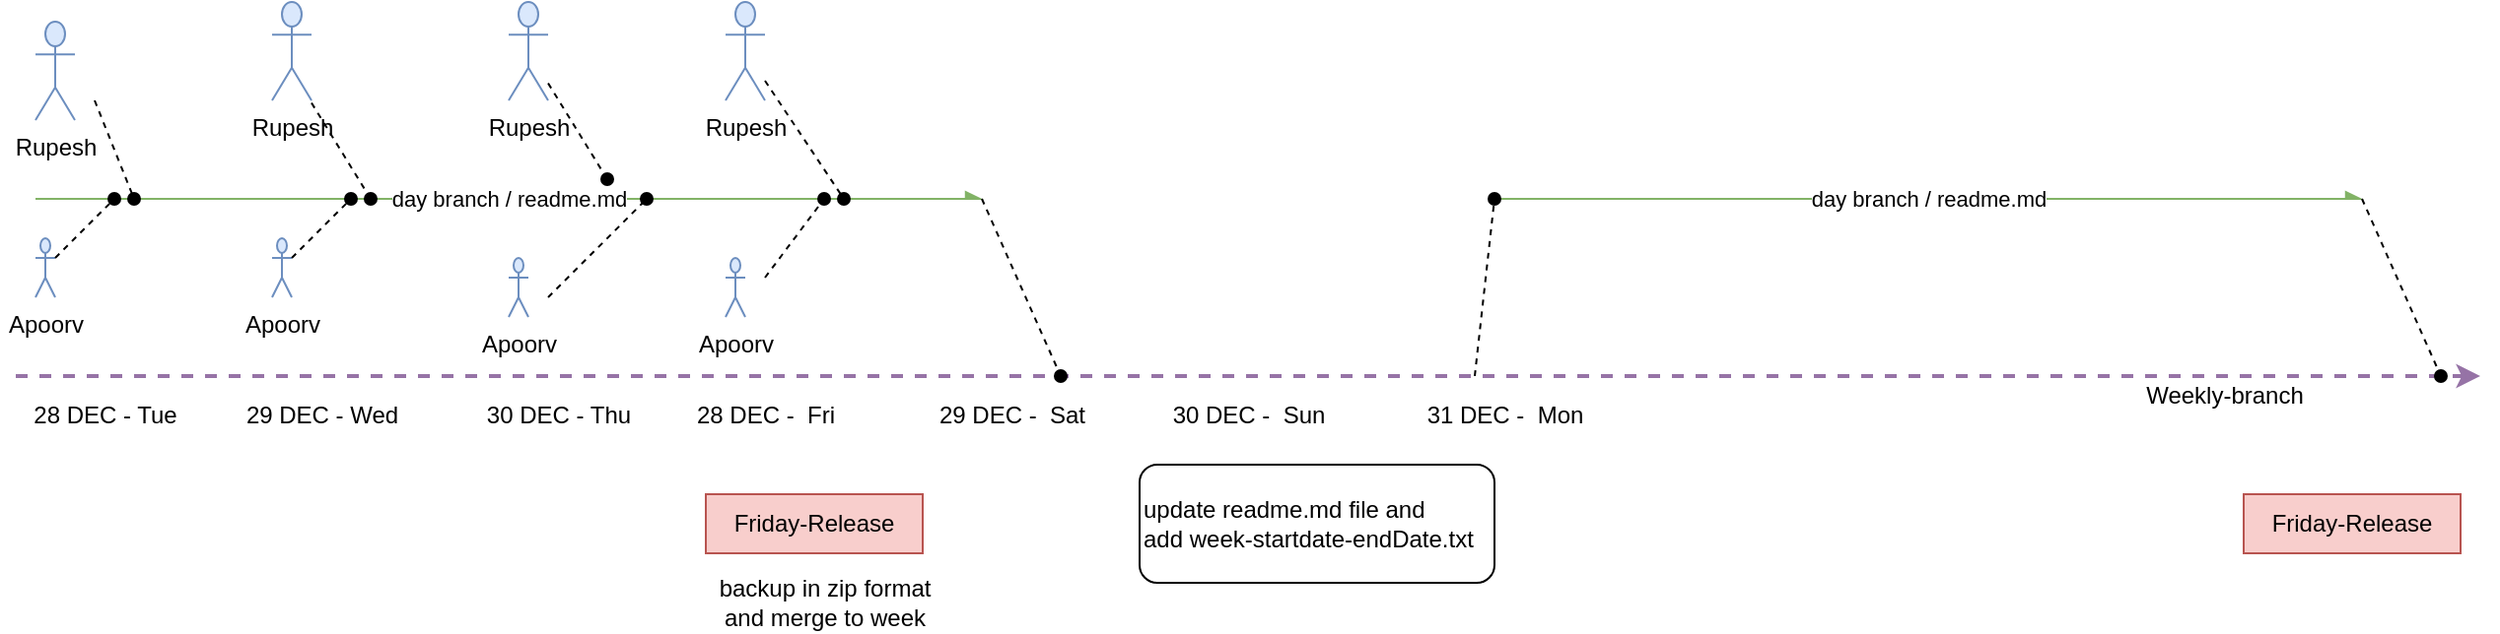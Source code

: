 <mxfile version="16.1.0" type="github">
  <diagram id="gKKqQDOsfMkNKCjAnSBX" name="Page-1">
    <mxGraphModel dx="873" dy="621" grid="1" gridSize="10" guides="1" tooltips="1" connect="1" arrows="1" fold="1" page="1" pageScale="1" pageWidth="1654" pageHeight="1169" math="0" shadow="0">
      <root>
        <mxCell id="0" />
        <mxCell id="1" parent="0" />
        <mxCell id="GYgSNzblk2XsmDlHRUZl-1" value="" style="endArrow=classic;html=1;rounded=0;dashed=1;fillColor=#e1d5e7;strokeColor=#9673a6;strokeWidth=2;" edge="1" parent="1">
          <mxGeometry width="50" height="50" relative="1" as="geometry">
            <mxPoint x="10" y="360" as="sourcePoint" />
            <mxPoint x="1260" y="360" as="targetPoint" />
          </mxGeometry>
        </mxCell>
        <mxCell id="GYgSNzblk2XsmDlHRUZl-2" value="28 DEC - Tue" style="text;html=1;align=center;verticalAlign=middle;resizable=0;points=[];autosize=1;strokeColor=none;fillColor=none;" vertex="1" parent="1">
          <mxGeometry x="10" y="370" width="90" height="20" as="geometry" />
        </mxCell>
        <mxCell id="GYgSNzblk2XsmDlHRUZl-5" value="29 DEC - Wed" style="text;html=1;align=center;verticalAlign=middle;resizable=0;points=[];autosize=1;strokeColor=none;fillColor=none;" vertex="1" parent="1">
          <mxGeometry x="120" y="370" width="90" height="20" as="geometry" />
        </mxCell>
        <mxCell id="GYgSNzblk2XsmDlHRUZl-6" value="30 DEC - Thu" style="text;html=1;align=center;verticalAlign=middle;resizable=0;points=[];autosize=1;strokeColor=none;fillColor=none;" vertex="1" parent="1">
          <mxGeometry x="240" y="370" width="90" height="20" as="geometry" />
        </mxCell>
        <mxCell id="GYgSNzblk2XsmDlHRUZl-7" value="28 DEC -&amp;nbsp; Fri" style="text;html=1;align=center;verticalAlign=middle;resizable=0;points=[];autosize=1;strokeColor=none;fillColor=none;" vertex="1" parent="1">
          <mxGeometry x="345" y="370" width="90" height="20" as="geometry" />
        </mxCell>
        <mxCell id="GYgSNzblk2XsmDlHRUZl-8" value="Friday-Release" style="whiteSpace=wrap;html=1;fillColor=#f8cecc;strokeColor=#b85450;" vertex="1" parent="1">
          <mxGeometry x="360" y="420" width="110" height="30" as="geometry" />
        </mxCell>
        <mxCell id="GYgSNzblk2XsmDlHRUZl-9" value="backup in zip format &lt;br&gt;and merge to week" style="text;html=1;align=center;verticalAlign=middle;resizable=0;points=[];autosize=1;strokeColor=none;fillColor=none;" vertex="1" parent="1">
          <mxGeometry x="360" y="460" width="120" height="30" as="geometry" />
        </mxCell>
        <mxCell id="GYgSNzblk2XsmDlHRUZl-10" value="day branch / readme.md" style="endArrow=async;html=1;rounded=0;fillColor=#d5e8d4;strokeColor=#82b366;endFill=1;" edge="1" parent="1">
          <mxGeometry width="50" height="50" relative="1" as="geometry">
            <mxPoint x="20" y="270" as="sourcePoint" />
            <mxPoint x="500" y="270" as="targetPoint" />
          </mxGeometry>
        </mxCell>
        <mxCell id="GYgSNzblk2XsmDlHRUZl-11" value="Rupesh" style="shape=umlActor;verticalLabelPosition=bottom;verticalAlign=top;html=1;outlineConnect=0;fillColor=#dae8fc;strokeColor=#6c8ebf;" vertex="1" parent="1">
          <mxGeometry x="20" y="180" width="20" height="50" as="geometry" />
        </mxCell>
        <mxCell id="GYgSNzblk2XsmDlHRUZl-12" value="Apoorv" style="shape=umlActor;verticalLabelPosition=bottom;verticalAlign=top;html=1;outlineConnect=0;fillColor=#dae8fc;strokeColor=#6c8ebf;" vertex="1" parent="1">
          <mxGeometry x="20" y="290" width="10" height="30" as="geometry" />
        </mxCell>
        <mxCell id="GYgSNzblk2XsmDlHRUZl-13" value="" style="endArrow=oval;html=1;rounded=0;dashed=1;endFill=1;" edge="1" parent="1">
          <mxGeometry width="50" height="50" relative="1" as="geometry">
            <mxPoint x="30" y="300" as="sourcePoint" />
            <mxPoint x="60" y="270" as="targetPoint" />
          </mxGeometry>
        </mxCell>
        <mxCell id="GYgSNzblk2XsmDlHRUZl-15" value="" style="endArrow=oval;html=1;rounded=0;dashed=1;endFill=1;" edge="1" parent="1">
          <mxGeometry width="50" height="50" relative="1" as="geometry">
            <mxPoint x="50" y="220" as="sourcePoint" />
            <mxPoint x="70" y="270" as="targetPoint" />
          </mxGeometry>
        </mxCell>
        <mxCell id="GYgSNzblk2XsmDlHRUZl-16" value="Rupesh" style="shape=umlActor;verticalLabelPosition=bottom;verticalAlign=top;html=1;outlineConnect=0;fillColor=#dae8fc;strokeColor=#6c8ebf;" vertex="1" parent="1">
          <mxGeometry x="140" y="170" width="20" height="50" as="geometry" />
        </mxCell>
        <mxCell id="GYgSNzblk2XsmDlHRUZl-17" value="Apoorv" style="shape=umlActor;verticalLabelPosition=bottom;verticalAlign=top;html=1;outlineConnect=0;fillColor=#dae8fc;strokeColor=#6c8ebf;" vertex="1" parent="1">
          <mxGeometry x="140" y="290" width="10" height="30" as="geometry" />
        </mxCell>
        <mxCell id="GYgSNzblk2XsmDlHRUZl-18" value="" style="endArrow=oval;html=1;rounded=0;dashed=1;endFill=1;" edge="1" parent="1">
          <mxGeometry width="50" height="50" relative="1" as="geometry">
            <mxPoint x="150" y="300" as="sourcePoint" />
            <mxPoint x="180" y="270" as="targetPoint" />
          </mxGeometry>
        </mxCell>
        <mxCell id="GYgSNzblk2XsmDlHRUZl-19" value="" style="endArrow=oval;html=1;rounded=0;dashed=1;endFill=1;" edge="1" parent="1">
          <mxGeometry width="50" height="50" relative="1" as="geometry">
            <mxPoint x="160" y="221.25" as="sourcePoint" />
            <mxPoint x="190" y="270" as="targetPoint" />
          </mxGeometry>
        </mxCell>
        <mxCell id="GYgSNzblk2XsmDlHRUZl-20" value="Rupesh" style="shape=umlActor;verticalLabelPosition=bottom;verticalAlign=top;html=1;outlineConnect=0;fillColor=#dae8fc;strokeColor=#6c8ebf;" vertex="1" parent="1">
          <mxGeometry x="260" y="170" width="20" height="50" as="geometry" />
        </mxCell>
        <mxCell id="GYgSNzblk2XsmDlHRUZl-21" value="Apoorv" style="shape=umlActor;verticalLabelPosition=bottom;verticalAlign=top;html=1;outlineConnect=0;fillColor=#dae8fc;strokeColor=#6c8ebf;" vertex="1" parent="1">
          <mxGeometry x="260" y="300" width="10" height="30" as="geometry" />
        </mxCell>
        <mxCell id="GYgSNzblk2XsmDlHRUZl-22" value="" style="endArrow=oval;html=1;rounded=0;dashed=1;endFill=1;" edge="1" parent="1">
          <mxGeometry width="50" height="50" relative="1" as="geometry">
            <mxPoint x="280" y="320" as="sourcePoint" />
            <mxPoint x="330" y="270" as="targetPoint" />
          </mxGeometry>
        </mxCell>
        <mxCell id="GYgSNzblk2XsmDlHRUZl-23" value="" style="endArrow=oval;html=1;rounded=0;dashed=1;endFill=1;" edge="1" parent="1" source="GYgSNzblk2XsmDlHRUZl-20">
          <mxGeometry width="50" height="50" relative="1" as="geometry">
            <mxPoint x="290" y="330" as="sourcePoint" />
            <mxPoint x="310" y="260" as="targetPoint" />
          </mxGeometry>
        </mxCell>
        <mxCell id="GYgSNzblk2XsmDlHRUZl-24" value="Rupesh" style="shape=umlActor;verticalLabelPosition=bottom;verticalAlign=top;html=1;outlineConnect=0;fillColor=#dae8fc;strokeColor=#6c8ebf;" vertex="1" parent="1">
          <mxGeometry x="370" y="170" width="20" height="50" as="geometry" />
        </mxCell>
        <mxCell id="GYgSNzblk2XsmDlHRUZl-25" value="Apoorv" style="shape=umlActor;verticalLabelPosition=bottom;verticalAlign=top;html=1;outlineConnect=0;fillColor=#dae8fc;strokeColor=#6c8ebf;" vertex="1" parent="1">
          <mxGeometry x="370" y="300" width="10" height="30" as="geometry" />
        </mxCell>
        <mxCell id="GYgSNzblk2XsmDlHRUZl-26" value="" style="endArrow=oval;html=1;rounded=0;dashed=1;endFill=1;" edge="1" parent="1">
          <mxGeometry width="50" height="50" relative="1" as="geometry">
            <mxPoint x="390" y="310" as="sourcePoint" />
            <mxPoint x="420" y="270" as="targetPoint" />
          </mxGeometry>
        </mxCell>
        <mxCell id="GYgSNzblk2XsmDlHRUZl-27" value="" style="endArrow=oval;html=1;rounded=0;dashed=1;endFill=1;" edge="1" parent="1" source="GYgSNzblk2XsmDlHRUZl-24">
          <mxGeometry width="50" height="50" relative="1" as="geometry">
            <mxPoint x="400" y="320" as="sourcePoint" />
            <mxPoint x="430" y="270" as="targetPoint" />
          </mxGeometry>
        </mxCell>
        <mxCell id="GYgSNzblk2XsmDlHRUZl-28" value="29 DEC -&amp;nbsp; Sat" style="text;html=1;align=center;verticalAlign=middle;resizable=0;points=[];autosize=1;strokeColor=none;fillColor=none;" vertex="1" parent="1">
          <mxGeometry x="470" y="370" width="90" height="20" as="geometry" />
        </mxCell>
        <mxCell id="GYgSNzblk2XsmDlHRUZl-29" value="" style="endArrow=oval;html=1;rounded=0;dashed=1;endFill=1;" edge="1" parent="1">
          <mxGeometry width="50" height="50" relative="1" as="geometry">
            <mxPoint x="500" y="270" as="sourcePoint" />
            <mxPoint x="540" y="360" as="targetPoint" />
          </mxGeometry>
        </mxCell>
        <mxCell id="GYgSNzblk2XsmDlHRUZl-30" value="30 DEC -&amp;nbsp; Sun" style="text;html=1;align=center;verticalAlign=middle;resizable=0;points=[];autosize=1;strokeColor=none;fillColor=none;" vertex="1" parent="1">
          <mxGeometry x="590" y="370" width="90" height="20" as="geometry" />
        </mxCell>
        <mxCell id="GYgSNzblk2XsmDlHRUZl-31" value="31 DEC -&amp;nbsp; Mon" style="text;html=1;align=center;verticalAlign=middle;resizable=0;points=[];autosize=1;strokeColor=none;fillColor=none;" vertex="1" parent="1">
          <mxGeometry x="720" y="370" width="90" height="20" as="geometry" />
        </mxCell>
        <mxCell id="GYgSNzblk2XsmDlHRUZl-32" value="day branch / readme.md" style="endArrow=async;html=1;rounded=0;fillColor=#d5e8d4;strokeColor=#82b366;endFill=1;" edge="1" parent="1">
          <mxGeometry width="50" height="50" relative="1" as="geometry">
            <mxPoint x="760" y="270" as="sourcePoint" />
            <mxPoint x="1200" y="270" as="targetPoint" />
          </mxGeometry>
        </mxCell>
        <mxCell id="GYgSNzblk2XsmDlHRUZl-33" value="" style="endArrow=oval;html=1;rounded=0;dashed=1;endFill=1;" edge="1" parent="1">
          <mxGeometry width="50" height="50" relative="1" as="geometry">
            <mxPoint x="750" y="360" as="sourcePoint" />
            <mxPoint x="760" y="270" as="targetPoint" />
          </mxGeometry>
        </mxCell>
        <mxCell id="GYgSNzblk2XsmDlHRUZl-34" value="" style="endArrow=oval;html=1;rounded=0;dashed=1;endFill=1;" edge="1" parent="1">
          <mxGeometry width="50" height="50" relative="1" as="geometry">
            <mxPoint x="1200" y="270" as="sourcePoint" />
            <mxPoint x="1240" y="360" as="targetPoint" />
          </mxGeometry>
        </mxCell>
        <mxCell id="GYgSNzblk2XsmDlHRUZl-35" value="Weekly-branch" style="text;html=1;align=center;verticalAlign=middle;resizable=0;points=[];autosize=1;strokeColor=none;fillColor=none;" vertex="1" parent="1">
          <mxGeometry x="1080" y="360" width="100" height="20" as="geometry" />
        </mxCell>
        <mxCell id="GYgSNzblk2XsmDlHRUZl-36" value="Friday-Release" style="whiteSpace=wrap;html=1;fillColor=#f8cecc;strokeColor=#b85450;" vertex="1" parent="1">
          <mxGeometry x="1140" y="420" width="110" height="30" as="geometry" />
        </mxCell>
        <mxCell id="GYgSNzblk2XsmDlHRUZl-38" value="update readme.md file and &lt;br&gt;add week-startdate-endDate.txt" style="rounded=1;whiteSpace=wrap;html=1;align=left;" vertex="1" parent="1">
          <mxGeometry x="580" y="405" width="180" height="60" as="geometry" />
        </mxCell>
      </root>
    </mxGraphModel>
  </diagram>
</mxfile>
